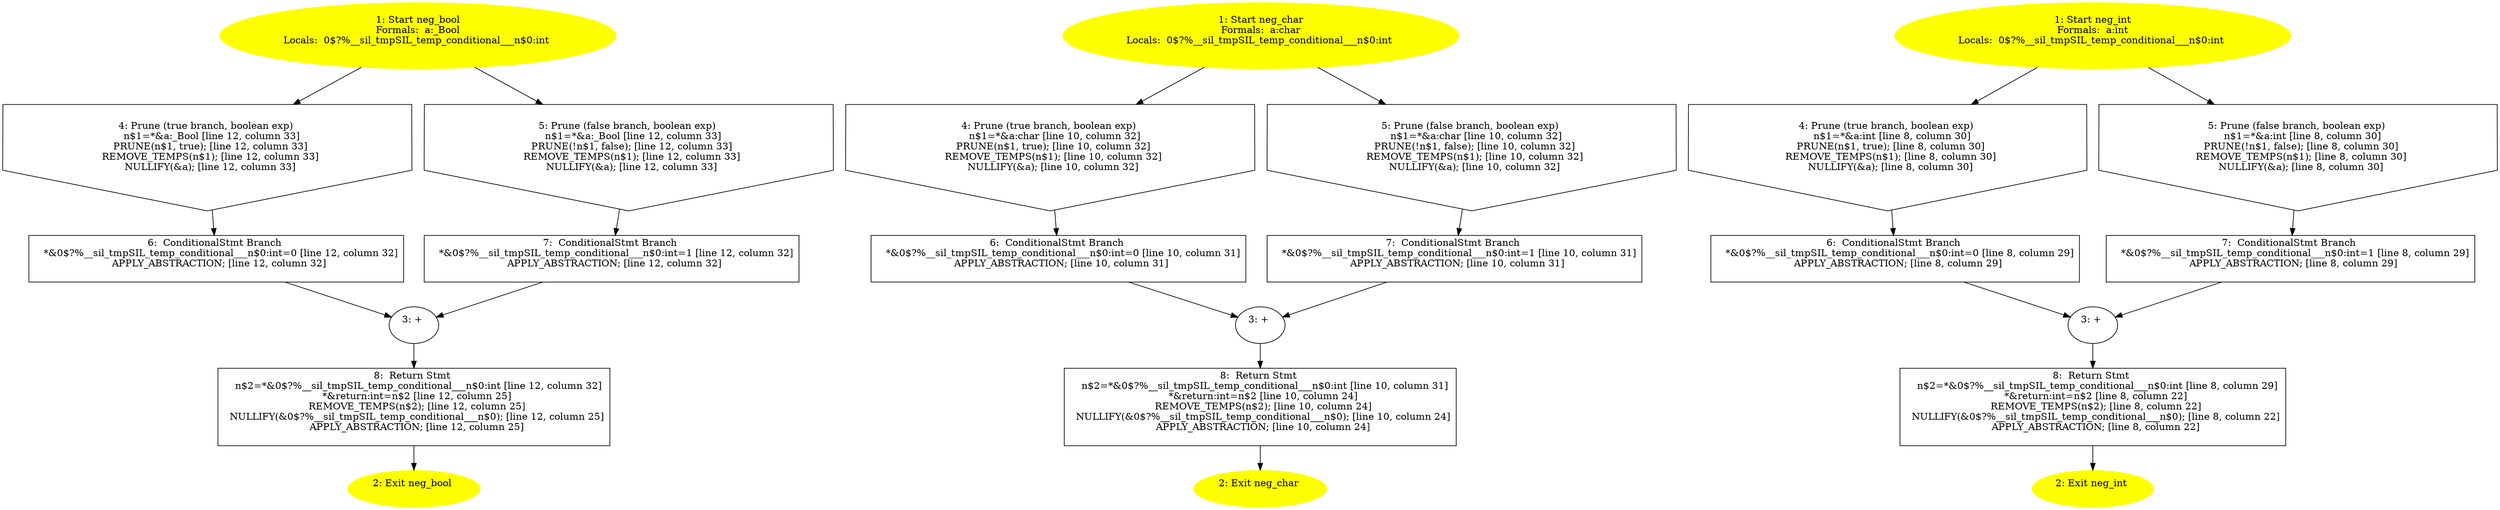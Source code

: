 /* @generated */
digraph cfg {
"neg_bool.e953d6477eaaeafaa430423a26fbaac9_1" [label="1: Start neg_bool\nFormals:  a:_Bool\nLocals:  0$?%__sil_tmpSIL_temp_conditional___n$0:int \n  " color=yellow style=filled]
	

	 "neg_bool.e953d6477eaaeafaa430423a26fbaac9_1" -> "neg_bool.e953d6477eaaeafaa430423a26fbaac9_4" ;
	 "neg_bool.e953d6477eaaeafaa430423a26fbaac9_1" -> "neg_bool.e953d6477eaaeafaa430423a26fbaac9_5" ;
"neg_bool.e953d6477eaaeafaa430423a26fbaac9_2" [label="2: Exit neg_bool \n  " color=yellow style=filled]
	

"neg_bool.e953d6477eaaeafaa430423a26fbaac9_3" [label="3: + \n  " ]
	

	 "neg_bool.e953d6477eaaeafaa430423a26fbaac9_3" -> "neg_bool.e953d6477eaaeafaa430423a26fbaac9_8" ;
"neg_bool.e953d6477eaaeafaa430423a26fbaac9_4" [label="4: Prune (true branch, boolean exp) \n   n$1=*&a:_Bool [line 12, column 33]\n  PRUNE(n$1, true); [line 12, column 33]\n  REMOVE_TEMPS(n$1); [line 12, column 33]\n  NULLIFY(&a); [line 12, column 33]\n " shape="invhouse"]
	

	 "neg_bool.e953d6477eaaeafaa430423a26fbaac9_4" -> "neg_bool.e953d6477eaaeafaa430423a26fbaac9_6" ;
"neg_bool.e953d6477eaaeafaa430423a26fbaac9_5" [label="5: Prune (false branch, boolean exp) \n   n$1=*&a:_Bool [line 12, column 33]\n  PRUNE(!n$1, false); [line 12, column 33]\n  REMOVE_TEMPS(n$1); [line 12, column 33]\n  NULLIFY(&a); [line 12, column 33]\n " shape="invhouse"]
	

	 "neg_bool.e953d6477eaaeafaa430423a26fbaac9_5" -> "neg_bool.e953d6477eaaeafaa430423a26fbaac9_7" ;
"neg_bool.e953d6477eaaeafaa430423a26fbaac9_6" [label="6:  ConditionalStmt Branch \n   *&0$?%__sil_tmpSIL_temp_conditional___n$0:int=0 [line 12, column 32]\n  APPLY_ABSTRACTION; [line 12, column 32]\n " shape="box"]
	

	 "neg_bool.e953d6477eaaeafaa430423a26fbaac9_6" -> "neg_bool.e953d6477eaaeafaa430423a26fbaac9_3" ;
"neg_bool.e953d6477eaaeafaa430423a26fbaac9_7" [label="7:  ConditionalStmt Branch \n   *&0$?%__sil_tmpSIL_temp_conditional___n$0:int=1 [line 12, column 32]\n  APPLY_ABSTRACTION; [line 12, column 32]\n " shape="box"]
	

	 "neg_bool.e953d6477eaaeafaa430423a26fbaac9_7" -> "neg_bool.e953d6477eaaeafaa430423a26fbaac9_3" ;
"neg_bool.e953d6477eaaeafaa430423a26fbaac9_8" [label="8:  Return Stmt \n   n$2=*&0$?%__sil_tmpSIL_temp_conditional___n$0:int [line 12, column 32]\n  *&return:int=n$2 [line 12, column 25]\n  REMOVE_TEMPS(n$2); [line 12, column 25]\n  NULLIFY(&0$?%__sil_tmpSIL_temp_conditional___n$0); [line 12, column 25]\n  APPLY_ABSTRACTION; [line 12, column 25]\n " shape="box"]
	

	 "neg_bool.e953d6477eaaeafaa430423a26fbaac9_8" -> "neg_bool.e953d6477eaaeafaa430423a26fbaac9_2" ;
"neg_char.53ef6b31d84386046a4728d1c45b5f7a_1" [label="1: Start neg_char\nFormals:  a:char\nLocals:  0$?%__sil_tmpSIL_temp_conditional___n$0:int \n  " color=yellow style=filled]
	

	 "neg_char.53ef6b31d84386046a4728d1c45b5f7a_1" -> "neg_char.53ef6b31d84386046a4728d1c45b5f7a_4" ;
	 "neg_char.53ef6b31d84386046a4728d1c45b5f7a_1" -> "neg_char.53ef6b31d84386046a4728d1c45b5f7a_5" ;
"neg_char.53ef6b31d84386046a4728d1c45b5f7a_2" [label="2: Exit neg_char \n  " color=yellow style=filled]
	

"neg_char.53ef6b31d84386046a4728d1c45b5f7a_3" [label="3: + \n  " ]
	

	 "neg_char.53ef6b31d84386046a4728d1c45b5f7a_3" -> "neg_char.53ef6b31d84386046a4728d1c45b5f7a_8" ;
"neg_char.53ef6b31d84386046a4728d1c45b5f7a_4" [label="4: Prune (true branch, boolean exp) \n   n$1=*&a:char [line 10, column 32]\n  PRUNE(n$1, true); [line 10, column 32]\n  REMOVE_TEMPS(n$1); [line 10, column 32]\n  NULLIFY(&a); [line 10, column 32]\n " shape="invhouse"]
	

	 "neg_char.53ef6b31d84386046a4728d1c45b5f7a_4" -> "neg_char.53ef6b31d84386046a4728d1c45b5f7a_6" ;
"neg_char.53ef6b31d84386046a4728d1c45b5f7a_5" [label="5: Prune (false branch, boolean exp) \n   n$1=*&a:char [line 10, column 32]\n  PRUNE(!n$1, false); [line 10, column 32]\n  REMOVE_TEMPS(n$1); [line 10, column 32]\n  NULLIFY(&a); [line 10, column 32]\n " shape="invhouse"]
	

	 "neg_char.53ef6b31d84386046a4728d1c45b5f7a_5" -> "neg_char.53ef6b31d84386046a4728d1c45b5f7a_7" ;
"neg_char.53ef6b31d84386046a4728d1c45b5f7a_6" [label="6:  ConditionalStmt Branch \n   *&0$?%__sil_tmpSIL_temp_conditional___n$0:int=0 [line 10, column 31]\n  APPLY_ABSTRACTION; [line 10, column 31]\n " shape="box"]
	

	 "neg_char.53ef6b31d84386046a4728d1c45b5f7a_6" -> "neg_char.53ef6b31d84386046a4728d1c45b5f7a_3" ;
"neg_char.53ef6b31d84386046a4728d1c45b5f7a_7" [label="7:  ConditionalStmt Branch \n   *&0$?%__sil_tmpSIL_temp_conditional___n$0:int=1 [line 10, column 31]\n  APPLY_ABSTRACTION; [line 10, column 31]\n " shape="box"]
	

	 "neg_char.53ef6b31d84386046a4728d1c45b5f7a_7" -> "neg_char.53ef6b31d84386046a4728d1c45b5f7a_3" ;
"neg_char.53ef6b31d84386046a4728d1c45b5f7a_8" [label="8:  Return Stmt \n   n$2=*&0$?%__sil_tmpSIL_temp_conditional___n$0:int [line 10, column 31]\n  *&return:int=n$2 [line 10, column 24]\n  REMOVE_TEMPS(n$2); [line 10, column 24]\n  NULLIFY(&0$?%__sil_tmpSIL_temp_conditional___n$0); [line 10, column 24]\n  APPLY_ABSTRACTION; [line 10, column 24]\n " shape="box"]
	

	 "neg_char.53ef6b31d84386046a4728d1c45b5f7a_8" -> "neg_char.53ef6b31d84386046a4728d1c45b5f7a_2" ;
"neg_int.2aa25aca565c41dd997912d11504462c_1" [label="1: Start neg_int\nFormals:  a:int\nLocals:  0$?%__sil_tmpSIL_temp_conditional___n$0:int \n  " color=yellow style=filled]
	

	 "neg_int.2aa25aca565c41dd997912d11504462c_1" -> "neg_int.2aa25aca565c41dd997912d11504462c_4" ;
	 "neg_int.2aa25aca565c41dd997912d11504462c_1" -> "neg_int.2aa25aca565c41dd997912d11504462c_5" ;
"neg_int.2aa25aca565c41dd997912d11504462c_2" [label="2: Exit neg_int \n  " color=yellow style=filled]
	

"neg_int.2aa25aca565c41dd997912d11504462c_3" [label="3: + \n  " ]
	

	 "neg_int.2aa25aca565c41dd997912d11504462c_3" -> "neg_int.2aa25aca565c41dd997912d11504462c_8" ;
"neg_int.2aa25aca565c41dd997912d11504462c_4" [label="4: Prune (true branch, boolean exp) \n   n$1=*&a:int [line 8, column 30]\n  PRUNE(n$1, true); [line 8, column 30]\n  REMOVE_TEMPS(n$1); [line 8, column 30]\n  NULLIFY(&a); [line 8, column 30]\n " shape="invhouse"]
	

	 "neg_int.2aa25aca565c41dd997912d11504462c_4" -> "neg_int.2aa25aca565c41dd997912d11504462c_6" ;
"neg_int.2aa25aca565c41dd997912d11504462c_5" [label="5: Prune (false branch, boolean exp) \n   n$1=*&a:int [line 8, column 30]\n  PRUNE(!n$1, false); [line 8, column 30]\n  REMOVE_TEMPS(n$1); [line 8, column 30]\n  NULLIFY(&a); [line 8, column 30]\n " shape="invhouse"]
	

	 "neg_int.2aa25aca565c41dd997912d11504462c_5" -> "neg_int.2aa25aca565c41dd997912d11504462c_7" ;
"neg_int.2aa25aca565c41dd997912d11504462c_6" [label="6:  ConditionalStmt Branch \n   *&0$?%__sil_tmpSIL_temp_conditional___n$0:int=0 [line 8, column 29]\n  APPLY_ABSTRACTION; [line 8, column 29]\n " shape="box"]
	

	 "neg_int.2aa25aca565c41dd997912d11504462c_6" -> "neg_int.2aa25aca565c41dd997912d11504462c_3" ;
"neg_int.2aa25aca565c41dd997912d11504462c_7" [label="7:  ConditionalStmt Branch \n   *&0$?%__sil_tmpSIL_temp_conditional___n$0:int=1 [line 8, column 29]\n  APPLY_ABSTRACTION; [line 8, column 29]\n " shape="box"]
	

	 "neg_int.2aa25aca565c41dd997912d11504462c_7" -> "neg_int.2aa25aca565c41dd997912d11504462c_3" ;
"neg_int.2aa25aca565c41dd997912d11504462c_8" [label="8:  Return Stmt \n   n$2=*&0$?%__sil_tmpSIL_temp_conditional___n$0:int [line 8, column 29]\n  *&return:int=n$2 [line 8, column 22]\n  REMOVE_TEMPS(n$2); [line 8, column 22]\n  NULLIFY(&0$?%__sil_tmpSIL_temp_conditional___n$0); [line 8, column 22]\n  APPLY_ABSTRACTION; [line 8, column 22]\n " shape="box"]
	

	 "neg_int.2aa25aca565c41dd997912d11504462c_8" -> "neg_int.2aa25aca565c41dd997912d11504462c_2" ;
}

